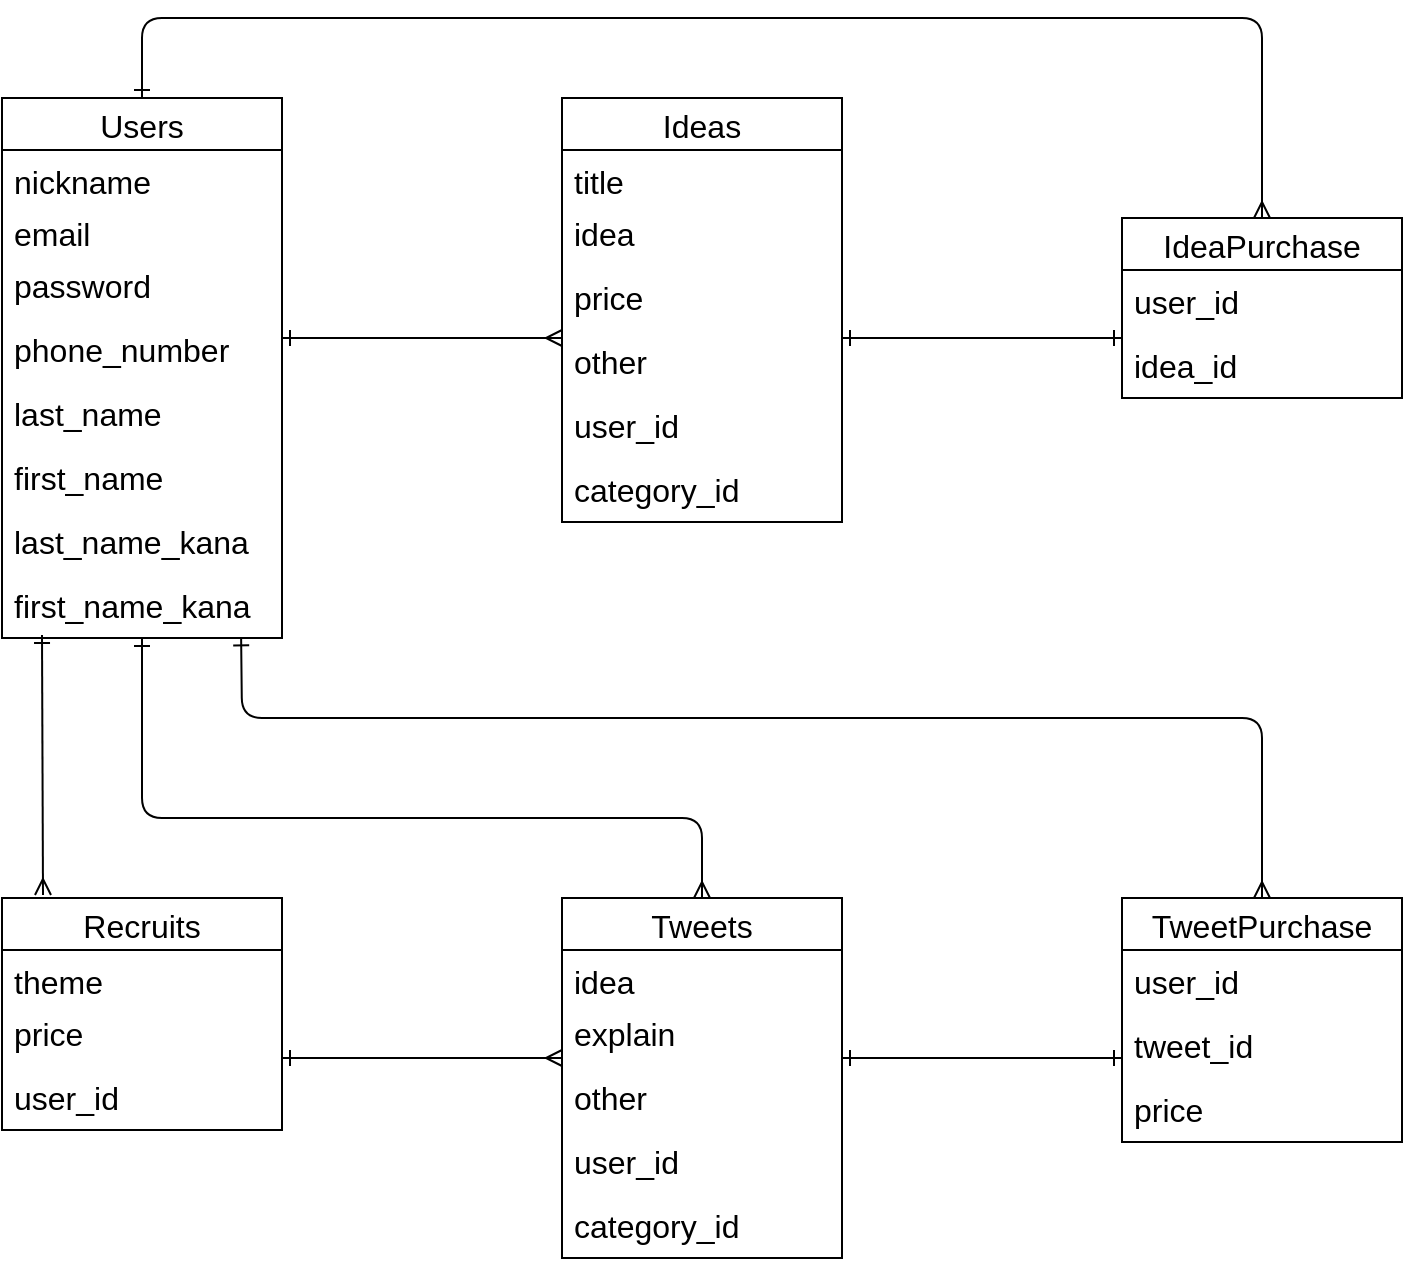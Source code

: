 <mxfile version="13.10.0" type="embed">
    <diagram id="P3vEX-VFKTqe-iADQlfw" name="ページ1">
        <mxGraphModel dx="621" dy="1265" grid="1" gridSize="10" guides="1" tooltips="1" connect="1" arrows="1" fold="1" page="1" pageScale="1" pageWidth="1169" pageHeight="827" math="0" shadow="0">
            <root>
                <mxCell id="0"/>
                <mxCell id="1" parent="0"/>
                <mxCell id="44" value="Users" style="swimlane;fontStyle=0;childLayout=stackLayout;horizontal=1;startSize=26;fillColor=none;horizontalStack=0;resizeParent=1;resizeParentMax=0;resizeLast=0;collapsible=1;marginBottom=0;fontSize=16;" vertex="1" parent="1">
                    <mxGeometry x="80" y="80" width="140" height="270" as="geometry"/>
                </mxCell>
                <mxCell id="45" value="nickname" style="text;strokeColor=none;fillColor=none;align=left;verticalAlign=top;spacingLeft=4;spacingRight=4;overflow=hidden;rotatable=0;points=[[0,0.5],[1,0.5]];portConstraint=eastwest;fontSize=16;" vertex="1" parent="44">
                    <mxGeometry y="26" width="140" height="26" as="geometry"/>
                </mxCell>
                <mxCell id="46" value="email" style="text;strokeColor=none;fillColor=none;align=left;verticalAlign=top;spacingLeft=4;spacingRight=4;overflow=hidden;rotatable=0;points=[[0,0.5],[1,0.5]];portConstraint=eastwest;fontSize=16;" vertex="1" parent="44">
                    <mxGeometry y="52" width="140" height="26" as="geometry"/>
                </mxCell>
                <mxCell id="47" value="password" style="text;strokeColor=none;fillColor=none;align=left;verticalAlign=top;spacingLeft=4;spacingRight=4;overflow=hidden;rotatable=0;points=[[0,0.5],[1,0.5]];portConstraint=eastwest;fontSize=16;" vertex="1" parent="44">
                    <mxGeometry y="78" width="140" height="32" as="geometry"/>
                </mxCell>
                <mxCell id="54" value="phone_number" style="text;strokeColor=none;fillColor=none;align=left;verticalAlign=top;spacingLeft=4;spacingRight=4;overflow=hidden;rotatable=0;points=[[0,0.5],[1,0.5]];portConstraint=eastwest;fontSize=16;" vertex="1" parent="44">
                    <mxGeometry y="110" width="140" height="32" as="geometry"/>
                </mxCell>
                <mxCell id="56" value="last_name" style="text;strokeColor=none;fillColor=none;align=left;verticalAlign=top;spacingLeft=4;spacingRight=4;overflow=hidden;rotatable=0;points=[[0,0.5],[1,0.5]];portConstraint=eastwest;fontSize=16;" vertex="1" parent="44">
                    <mxGeometry y="142" width="140" height="32" as="geometry"/>
                </mxCell>
                <mxCell id="58" value="first_name" style="text;strokeColor=none;fillColor=none;align=left;verticalAlign=top;spacingLeft=4;spacingRight=4;overflow=hidden;rotatable=0;points=[[0,0.5],[1,0.5]];portConstraint=eastwest;fontSize=16;" vertex="1" parent="44">
                    <mxGeometry y="174" width="140" height="32" as="geometry"/>
                </mxCell>
                <mxCell id="59" value="last_name_kana" style="text;strokeColor=none;fillColor=none;align=left;verticalAlign=top;spacingLeft=4;spacingRight=4;overflow=hidden;rotatable=0;points=[[0,0.5],[1,0.5]];portConstraint=eastwest;fontSize=16;" vertex="1" parent="44">
                    <mxGeometry y="206" width="140" height="32" as="geometry"/>
                </mxCell>
                <mxCell id="60" value="first_name_kana" style="text;strokeColor=none;fillColor=none;align=left;verticalAlign=top;spacingLeft=4;spacingRight=4;overflow=hidden;rotatable=0;points=[[0,0.5],[1,0.5]];portConstraint=eastwest;fontSize=16;" vertex="1" parent="44">
                    <mxGeometry y="238" width="140" height="32" as="geometry"/>
                </mxCell>
                <mxCell id="62" value="Ideas" style="swimlane;fontStyle=0;childLayout=stackLayout;horizontal=1;startSize=26;fillColor=none;horizontalStack=0;resizeParent=1;resizeParentMax=0;resizeLast=0;collapsible=1;marginBottom=0;fontSize=16;" vertex="1" parent="1">
                    <mxGeometry x="360" y="80" width="140" height="212" as="geometry"/>
                </mxCell>
                <mxCell id="63" value="title" style="text;strokeColor=none;fillColor=none;align=left;verticalAlign=top;spacingLeft=4;spacingRight=4;overflow=hidden;rotatable=0;points=[[0,0.5],[1,0.5]];portConstraint=eastwest;fontSize=16;" vertex="1" parent="62">
                    <mxGeometry y="26" width="140" height="26" as="geometry"/>
                </mxCell>
                <mxCell id="65" value="idea" style="text;strokeColor=none;fillColor=none;align=left;verticalAlign=top;spacingLeft=4;spacingRight=4;overflow=hidden;rotatable=0;points=[[0,0.5],[1,0.5]];portConstraint=eastwest;fontSize=16;" vertex="1" parent="62">
                    <mxGeometry y="52" width="140" height="32" as="geometry"/>
                </mxCell>
                <mxCell id="66" value="price" style="text;strokeColor=none;fillColor=none;align=left;verticalAlign=top;spacingLeft=4;spacingRight=4;overflow=hidden;rotatable=0;points=[[0,0.5],[1,0.5]];portConstraint=eastwest;fontSize=16;" vertex="1" parent="62">
                    <mxGeometry y="84" width="140" height="32" as="geometry"/>
                </mxCell>
                <mxCell id="67" value="other" style="text;strokeColor=none;fillColor=none;align=left;verticalAlign=top;spacingLeft=4;spacingRight=4;overflow=hidden;rotatable=0;points=[[0,0.5],[1,0.5]];portConstraint=eastwest;fontSize=16;" vertex="1" parent="62">
                    <mxGeometry y="116" width="140" height="32" as="geometry"/>
                </mxCell>
                <mxCell id="68" value="user_id" style="text;strokeColor=none;fillColor=none;align=left;verticalAlign=top;spacingLeft=4;spacingRight=4;overflow=hidden;rotatable=0;points=[[0,0.5],[1,0.5]];portConstraint=eastwest;fontSize=16;" vertex="1" parent="62">
                    <mxGeometry y="148" width="140" height="32" as="geometry"/>
                </mxCell>
                <mxCell id="110" value="category_id" style="text;strokeColor=none;fillColor=none;align=left;verticalAlign=top;spacingLeft=4;spacingRight=4;overflow=hidden;rotatable=0;points=[[0,0.5],[1,0.5]];portConstraint=eastwest;fontSize=16;" vertex="1" parent="62">
                    <mxGeometry y="180" width="140" height="32" as="geometry"/>
                </mxCell>
                <mxCell id="71" value="IdeaPurchase" style="swimlane;fontStyle=0;childLayout=stackLayout;horizontal=1;startSize=26;fillColor=none;horizontalStack=0;resizeParent=1;resizeParentMax=0;resizeLast=0;collapsible=1;marginBottom=0;fontSize=16;" vertex="1" parent="1">
                    <mxGeometry x="640" y="140" width="140" height="90" as="geometry"/>
                </mxCell>
                <mxCell id="76" value="user_id" style="text;strokeColor=none;fillColor=none;align=left;verticalAlign=top;spacingLeft=4;spacingRight=4;overflow=hidden;rotatable=0;points=[[0,0.5],[1,0.5]];portConstraint=eastwest;fontSize=16;" vertex="1" parent="71">
                    <mxGeometry y="26" width="140" height="32" as="geometry"/>
                </mxCell>
                <mxCell id="89" value="idea_id" style="text;strokeColor=none;fillColor=none;align=left;verticalAlign=top;spacingLeft=4;spacingRight=4;overflow=hidden;rotatable=0;points=[[0,0.5],[1,0.5]];portConstraint=eastwest;fontSize=16;" vertex="1" parent="71">
                    <mxGeometry y="58" width="140" height="32" as="geometry"/>
                </mxCell>
                <mxCell id="83" value="Recruits" style="swimlane;fontStyle=0;childLayout=stackLayout;horizontal=1;startSize=26;fillColor=none;horizontalStack=0;resizeParent=1;resizeParentMax=0;resizeLast=0;collapsible=1;marginBottom=0;fontSize=16;" vertex="1" parent="1">
                    <mxGeometry x="80" y="480" width="140" height="116" as="geometry"/>
                </mxCell>
                <mxCell id="84" value="theme" style="text;strokeColor=none;fillColor=none;align=left;verticalAlign=top;spacingLeft=4;spacingRight=4;overflow=hidden;rotatable=0;points=[[0,0.5],[1,0.5]];portConstraint=eastwest;fontSize=16;" vertex="1" parent="83">
                    <mxGeometry y="26" width="140" height="26" as="geometry"/>
                </mxCell>
                <mxCell id="86" value="price" style="text;strokeColor=none;fillColor=none;align=left;verticalAlign=top;spacingLeft=4;spacingRight=4;overflow=hidden;rotatable=0;points=[[0,0.5],[1,0.5]];portConstraint=eastwest;fontSize=16;" vertex="1" parent="83">
                    <mxGeometry y="52" width="140" height="32" as="geometry"/>
                </mxCell>
                <mxCell id="88" value="user_id" style="text;strokeColor=none;fillColor=none;align=left;verticalAlign=top;spacingLeft=4;spacingRight=4;overflow=hidden;rotatable=0;points=[[0,0.5],[1,0.5]];portConstraint=eastwest;fontSize=16;" vertex="1" parent="83">
                    <mxGeometry y="84" width="140" height="32" as="geometry"/>
                </mxCell>
                <mxCell id="90" value="Tweets" style="swimlane;fontStyle=0;childLayout=stackLayout;horizontal=1;startSize=26;fillColor=none;horizontalStack=0;resizeParent=1;resizeParentMax=0;resizeLast=0;collapsible=1;marginBottom=0;fontSize=16;" vertex="1" parent="1">
                    <mxGeometry x="360" y="480" width="140" height="180" as="geometry"/>
                </mxCell>
                <mxCell id="91" value="idea" style="text;strokeColor=none;fillColor=none;align=left;verticalAlign=top;spacingLeft=4;spacingRight=4;overflow=hidden;rotatable=0;points=[[0,0.5],[1,0.5]];portConstraint=eastwest;fontSize=16;" vertex="1" parent="90">
                    <mxGeometry y="26" width="140" height="26" as="geometry"/>
                </mxCell>
                <mxCell id="104" value="explain" style="text;strokeColor=none;fillColor=none;align=left;verticalAlign=top;spacingLeft=4;spacingRight=4;overflow=hidden;rotatable=0;points=[[0,0.5],[1,0.5]];portConstraint=eastwest;fontSize=16;" vertex="1" parent="90">
                    <mxGeometry y="52" width="140" height="32" as="geometry"/>
                </mxCell>
                <mxCell id="94" value="other" style="text;strokeColor=none;fillColor=none;align=left;verticalAlign=top;spacingLeft=4;spacingRight=4;overflow=hidden;rotatable=0;points=[[0,0.5],[1,0.5]];portConstraint=eastwest;fontSize=16;" vertex="1" parent="90">
                    <mxGeometry y="84" width="140" height="32" as="geometry"/>
                </mxCell>
                <mxCell id="93" value="user_id" style="text;strokeColor=none;fillColor=none;align=left;verticalAlign=top;spacingLeft=4;spacingRight=4;overflow=hidden;rotatable=0;points=[[0,0.5],[1,0.5]];portConstraint=eastwest;fontSize=16;" vertex="1" parent="90">
                    <mxGeometry y="116" width="140" height="32" as="geometry"/>
                </mxCell>
                <mxCell id="114" value="category_id" style="text;strokeColor=none;fillColor=none;align=left;verticalAlign=top;spacingLeft=4;spacingRight=4;overflow=hidden;rotatable=0;points=[[0,0.5],[1,0.5]];portConstraint=eastwest;fontSize=16;" vertex="1" parent="90">
                    <mxGeometry y="148" width="140" height="32" as="geometry"/>
                </mxCell>
                <mxCell id="95" value="TweetPurchase" style="swimlane;fontStyle=0;childLayout=stackLayout;horizontal=1;startSize=26;fillColor=none;horizontalStack=0;resizeParent=1;resizeParentMax=0;resizeLast=0;collapsible=1;marginBottom=0;fontSize=16;" vertex="1" parent="1">
                    <mxGeometry x="640" y="480" width="140" height="122" as="geometry"/>
                </mxCell>
                <mxCell id="96" value="user_id" style="text;strokeColor=none;fillColor=none;align=left;verticalAlign=top;spacingLeft=4;spacingRight=4;overflow=hidden;rotatable=0;points=[[0,0.5],[1,0.5]];portConstraint=eastwest;fontSize=16;" vertex="1" parent="95">
                    <mxGeometry y="26" width="140" height="32" as="geometry"/>
                </mxCell>
                <mxCell id="97" value="tweet_id" style="text;strokeColor=none;fillColor=none;align=left;verticalAlign=top;spacingLeft=4;spacingRight=4;overflow=hidden;rotatable=0;points=[[0,0.5],[1,0.5]];portConstraint=eastwest;fontSize=16;" vertex="1" parent="95">
                    <mxGeometry y="58" width="140" height="32" as="geometry"/>
                </mxCell>
                <mxCell id="98" value="price" style="text;strokeColor=none;fillColor=none;align=left;verticalAlign=top;spacingLeft=4;spacingRight=4;overflow=hidden;rotatable=0;points=[[0,0.5],[1,0.5]];portConstraint=eastwest;fontSize=16;" vertex="1" parent="95">
                    <mxGeometry y="90" width="140" height="32" as="geometry"/>
                </mxCell>
                <mxCell id="99" value="" style="endArrow=ERone;html=1;fontSize=16;exitX=0.5;exitY=0;exitDx=0;exitDy=0;startArrow=ERmany;startFill=0;endFill=0;" edge="1" parent="1">
                    <mxGeometry width="50" height="50" relative="1" as="geometry">
                        <mxPoint x="100.5" y="478.5" as="sourcePoint"/>
                        <mxPoint x="100" y="348.5" as="targetPoint"/>
                    </mxGeometry>
                </mxCell>
                <mxCell id="102" value="" style="endArrow=ERone;html=1;fontSize=16;exitX=0.5;exitY=0;exitDx=0;exitDy=0;entryX=0.854;entryY=0.99;entryDx=0;entryDy=0;entryPerimeter=0;startArrow=ERmany;startFill=0;endFill=0;" edge="1" parent="1" source="95" target="60">
                    <mxGeometry width="50" height="50" relative="1" as="geometry">
                        <mxPoint x="440.5" y="370" as="sourcePoint"/>
                        <mxPoint x="250" y="360" as="targetPoint"/>
                        <Array as="points">
                            <mxPoint x="710" y="390"/>
                            <mxPoint x="200" y="390"/>
                        </Array>
                    </mxGeometry>
                </mxCell>
                <mxCell id="103" value="" style="endArrow=ERone;html=1;fontSize=16;exitX=0.5;exitY=0;exitDx=0;exitDy=0;startArrow=ERmany;startFill=0;endFill=0;" edge="1" parent="1" source="90">
                    <mxGeometry width="50" height="50" relative="1" as="geometry">
                        <mxPoint x="230" y="470" as="sourcePoint"/>
                        <mxPoint x="150" y="350" as="targetPoint"/>
                        <Array as="points">
                            <mxPoint x="430" y="440"/>
                            <mxPoint x="150" y="440"/>
                        </Array>
                    </mxGeometry>
                </mxCell>
                <mxCell id="105" value="" style="endArrow=ERmany;html=1;fontSize=16;exitX=0.5;exitY=0;exitDx=0;exitDy=0;endFill=0;startArrow=ERone;startFill=0;" edge="1" parent="1">
                    <mxGeometry width="50" height="50" relative="1" as="geometry">
                        <mxPoint x="220" y="200" as="sourcePoint"/>
                        <mxPoint x="360" y="200" as="targetPoint"/>
                    </mxGeometry>
                </mxCell>
                <mxCell id="106" value="" style="endArrow=ERone;html=1;fontSize=16;exitX=0.5;exitY=0;exitDx=0;exitDy=0;startArrow=ERone;startFill=0;endFill=0;" edge="1" parent="1">
                    <mxGeometry width="50" height="50" relative="1" as="geometry">
                        <mxPoint x="500" y="200" as="sourcePoint"/>
                        <mxPoint x="640" y="200" as="targetPoint"/>
                    </mxGeometry>
                </mxCell>
                <mxCell id="107" value="" style="endArrow=ERone;html=1;fontSize=16;exitX=0.5;exitY=0;exitDx=0;exitDy=0;startArrow=ERone;startFill=0;endFill=0;" edge="1" parent="1">
                    <mxGeometry width="50" height="50" relative="1" as="geometry">
                        <mxPoint x="500" y="560" as="sourcePoint"/>
                        <mxPoint x="640" y="560" as="targetPoint"/>
                    </mxGeometry>
                </mxCell>
                <mxCell id="108" value="" style="endArrow=ERmany;html=1;fontSize=16;exitX=0.5;exitY=0;exitDx=0;exitDy=0;startArrow=ERone;startFill=0;endFill=0;" edge="1" parent="1">
                    <mxGeometry width="50" height="50" relative="1" as="geometry">
                        <mxPoint x="220" y="560" as="sourcePoint"/>
                        <mxPoint x="360" y="560" as="targetPoint"/>
                    </mxGeometry>
                </mxCell>
                <mxCell id="109" value="" style="endArrow=ERmany;html=1;fontSize=16;exitX=0.5;exitY=0;exitDx=0;exitDy=0;entryX=0.5;entryY=0;entryDx=0;entryDy=0;startArrow=ERone;startFill=0;endFill=0;" edge="1" parent="1" source="44" target="71">
                    <mxGeometry width="50" height="50" relative="1" as="geometry">
                        <mxPoint x="370" y="40" as="sourcePoint"/>
                        <mxPoint x="510" y="40" as="targetPoint"/>
                        <Array as="points">
                            <mxPoint x="150" y="40"/>
                            <mxPoint x="710" y="40"/>
                        </Array>
                    </mxGeometry>
                </mxCell>
            </root>
        </mxGraphModel>
    </diagram>
</mxfile>